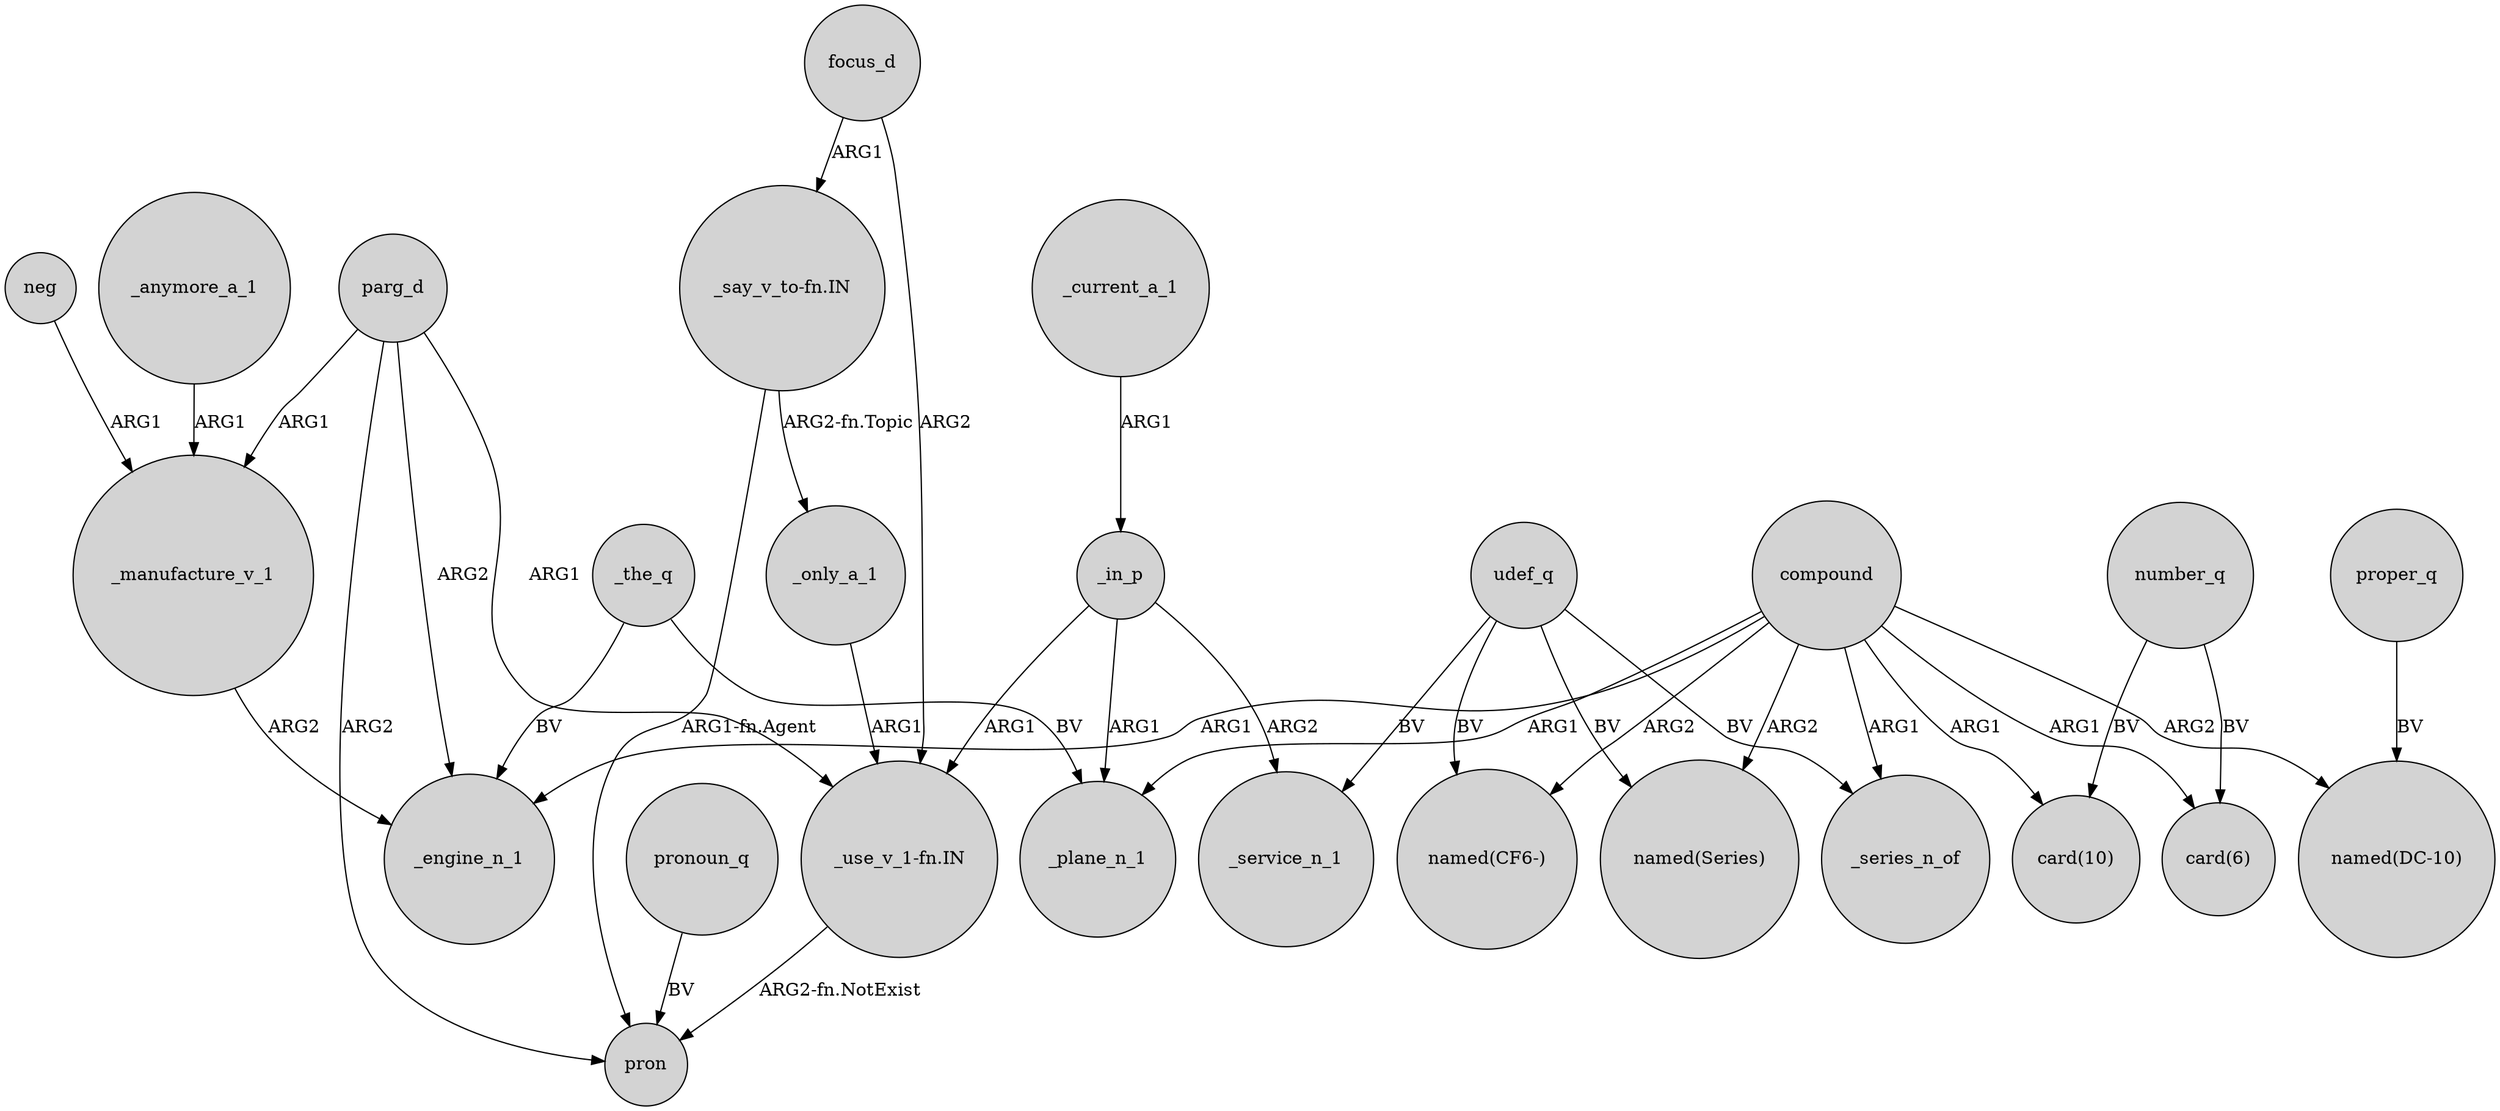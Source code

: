 digraph {
	node [shape=circle style=filled]
	compound -> _engine_n_1 [label=ARG1]
	number_q -> "card(10)" [label=BV]
	compound -> "named(CF6-)" [label=ARG2]
	_only_a_1 -> "_use_v_1-fn.IN" [label=ARG1]
	compound -> _series_n_of [label=ARG1]
	udef_q -> "named(Series)" [label=BV]
	_in_p -> _plane_n_1 [label=ARG1]
	parg_d -> _engine_n_1 [label=ARG2]
	_anymore_a_1 -> _manufacture_v_1 [label=ARG1]
	"_use_v_1-fn.IN" -> pron [label="ARG2-fn.NotExist"]
	_in_p -> _service_n_1 [label=ARG2]
	proper_q -> "named(DC-10)" [label=BV]
	compound -> "card(10)" [label=ARG1]
	_current_a_1 -> _in_p [label=ARG1]
	parg_d -> pron [label=ARG2]
	compound -> _plane_n_1 [label=ARG1]
	compound -> "named(Series)" [label=ARG2]
	pronoun_q -> pron [label=BV]
	udef_q -> "named(CF6-)" [label=BV]
	parg_d -> _manufacture_v_1 [label=ARG1]
	_the_q -> _plane_n_1 [label=BV]
	udef_q -> _series_n_of [label=BV]
	neg -> _manufacture_v_1 [label=ARG1]
	udef_q -> _service_n_1 [label=BV]
	parg_d -> "_use_v_1-fn.IN" [label=ARG1]
	compound -> "card(6)" [label=ARG1]
	compound -> "named(DC-10)" [label=ARG2]
	number_q -> "card(6)" [label=BV]
	_in_p -> "_use_v_1-fn.IN" [label=ARG1]
	"_say_v_to-fn.IN" -> pron [label="ARG1-fn.Agent"]
	focus_d -> "_use_v_1-fn.IN" [label=ARG2]
	"_say_v_to-fn.IN" -> _only_a_1 [label="ARG2-fn.Topic"]
	_the_q -> _engine_n_1 [label=BV]
	focus_d -> "_say_v_to-fn.IN" [label=ARG1]
	_manufacture_v_1 -> _engine_n_1 [label=ARG2]
}
